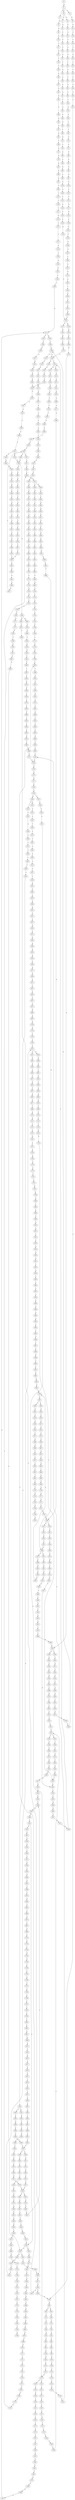 strict digraph  {
	S0 -> S1 [ label = G ];
	S1 -> S2 [ label = A ];
	S1 -> S3 [ label = C ];
	S1 -> S4 [ label = T ];
	S2 -> S5 [ label = G ];
	S3 -> S6 [ label = G ];
	S3 -> S7 [ label = A ];
	S4 -> S8 [ label = G ];
	S5 -> S9 [ label = G ];
	S6 -> S10 [ label = A ];
	S7 -> S11 [ label = A ];
	S8 -> S12 [ label = G ];
	S9 -> S13 [ label = G ];
	S10 -> S14 [ label = G ];
	S11 -> S15 [ label = C ];
	S12 -> S16 [ label = C ];
	S13 -> S17 [ label = T ];
	S14 -> S18 [ label = C ];
	S15 -> S19 [ label = C ];
	S16 -> S20 [ label = C ];
	S17 -> S21 [ label = G ];
	S18 -> S22 [ label = A ];
	S19 -> S23 [ label = C ];
	S20 -> S24 [ label = C ];
	S21 -> S25 [ label = T ];
	S22 -> S26 [ label = G ];
	S23 -> S27 [ label = G ];
	S24 -> S28 [ label = G ];
	S25 -> S29 [ label = T ];
	S26 -> S30 [ label = T ];
	S27 -> S31 [ label = T ];
	S28 -> S32 [ label = T ];
	S29 -> S33 [ label = C ];
	S30 -> S34 [ label = G ];
	S31 -> S35 [ label = A ];
	S32 -> S36 [ label = C ];
	S33 -> S37 [ label = C ];
	S34 -> S38 [ label = C ];
	S35 -> S39 [ label = C ];
	S36 -> S40 [ label = C ];
	S37 -> S41 [ label = A ];
	S38 -> S42 [ label = A ];
	S39 -> S43 [ label = A ];
	S40 -> S44 [ label = A ];
	S41 -> S45 [ label = G ];
	S42 -> S46 [ label = A ];
	S43 -> S47 [ label = G ];
	S44 -> S48 [ label = G ];
	S45 -> S49 [ label = C ];
	S46 -> S50 [ label = C ];
	S47 -> S51 [ label = C ];
	S48 -> S52 [ label = T ];
	S49 -> S53 [ label = A ];
	S50 -> S54 [ label = A ];
	S51 -> S55 [ label = A ];
	S52 -> S56 [ label = A ];
	S53 -> S57 [ label = G ];
	S54 -> S58 [ label = G ];
	S55 -> S59 [ label = G ];
	S56 -> S60 [ label = G ];
	S57 -> S61 [ label = A ];
	S58 -> S62 [ label = C ];
	S59 -> S63 [ label = G ];
	S60 -> S64 [ label = G ];
	S60 -> S65 [ label = C ];
	S61 -> S66 [ label = T ];
	S62 -> S67 [ label = T ];
	S63 -> S68 [ label = T ];
	S64 -> S69 [ label = G ];
	S65 -> S70 [ label = T ];
	S66 -> S71 [ label = A ];
	S67 -> S72 [ label = A ];
	S68 -> S73 [ label = G ];
	S69 -> S74 [ label = T ];
	S70 -> S75 [ label = C ];
	S71 -> S76 [ label = A ];
	S72 -> S77 [ label = C ];
	S73 -> S78 [ label = C ];
	S74 -> S79 [ label = C ];
	S75 -> S80 [ label = C ];
	S76 -> S81 [ label = A ];
	S77 -> S82 [ label = G ];
	S78 -> S83 [ label = A ];
	S79 -> S84 [ label = A ];
	S80 -> S85 [ label = A ];
	S81 -> S86 [ label = A ];
	S82 -> S87 [ label = A ];
	S83 -> S88 [ label = C ];
	S84 -> S89 [ label = C ];
	S85 -> S90 [ label = C ];
	S86 -> S91 [ label = A ];
	S87 -> S92 [ label = G ];
	S88 -> S93 [ label = G ];
	S89 -> S94 [ label = T ];
	S90 -> S95 [ label = C ];
	S91 -> S96 [ label = C ];
	S92 -> S97 [ label = A ];
	S93 -> S98 [ label = C ];
	S94 -> S99 [ label = C ];
	S95 -> S100 [ label = G ];
	S96 -> S101 [ label = T ];
	S97 -> S102 [ label = A ];
	S98 -> S103 [ label = G ];
	S99 -> S104 [ label = G ];
	S100 -> S105 [ label = G ];
	S101 -> S106 [ label = T ];
	S102 -> S107 [ label = C ];
	S103 -> S108 [ label = G ];
	S104 -> S109 [ label = C ];
	S105 -> S110 [ label = A ];
	S106 -> S111 [ label = T ];
	S107 -> S112 [ label = T ];
	S108 -> S113 [ label = T ];
	S109 -> S114 [ label = T ];
	S110 -> S115 [ label = C ];
	S111 -> S116 [ label = G ];
	S112 -> S117 [ label = G ];
	S113 -> S118 [ label = G ];
	S114 -> S119 [ label = T ];
	S115 -> S120 [ label = G ];
	S116 -> S121 [ label = C ];
	S117 -> S122 [ label = G ];
	S118 -> S123 [ label = C ];
	S119 -> S124 [ label = C ];
	S120 -> S125 [ label = C ];
	S120 -> S126 [ label = T ];
	S121 -> S127 [ label = C ];
	S122 -> S128 [ label = C ];
	S123 -> S129 [ label = C ];
	S124 -> S130 [ label = A ];
	S125 -> S131 [ label = C ];
	S126 -> S132 [ label = C ];
	S127 -> S133 [ label = G ];
	S128 -> S134 [ label = G ];
	S129 -> S135 [ label = G ];
	S130 -> S136 [ label = T ];
	S131 -> S137 [ label = C ];
	S132 -> S138 [ label = G ];
	S133 -> S139 [ label = T ];
	S134 -> S140 [ label = C ];
	S135 -> S141 [ label = C ];
	S136 -> S142 [ label = C ];
	S137 -> S143 [ label = A ];
	S138 -> S144 [ label = T ];
	S139 -> S145 [ label = A ];
	S140 -> S146 [ label = A ];
	S141 -> S147 [ label = C ];
	S141 -> S148 [ label = A ];
	S142 -> S149 [ label = C ];
	S143 -> S150 [ label = T ];
	S144 -> S151 [ label = G ];
	S145 -> S152 [ label = G ];
	S146 -> S153 [ label = G ];
	S147 -> S154 [ label = G ];
	S148 -> S155 [ label = A ];
	S149 -> S156 [ label = A ];
	S150 -> S157 [ label = C ];
	S151 -> S158 [ label = A ];
	S152 -> S159 [ label = C ];
	S153 -> S160 [ label = C ];
	S154 -> S161 [ label = G ];
	S155 -> S162 [ label = C ];
	S156 -> S163 [ label = G ];
	S157 -> S164 [ label = G ];
	S158 -> S165 [ label = C ];
	S159 -> S166 [ label = C ];
	S160 -> S167 [ label = G ];
	S161 -> S168 [ label = T ];
	S162 -> S169 [ label = C ];
	S163 -> S170 [ label = A ];
	S164 -> S171 [ label = T ];
	S165 -> S172 [ label = C ];
	S166 -> S173 [ label = G ];
	S167 -> S174 [ label = G ];
	S168 -> S175 [ label = G ];
	S169 -> S176 [ label = A ];
	S170 -> S177 [ label = A ];
	S171 -> S178 [ label = C ];
	S172 -> S179 [ label = G ];
	S173 -> S180 [ label = G ];
	S173 -> S181 [ label = C ];
	S174 -> S182 [ label = G ];
	S175 -> S183 [ label = G ];
	S176 -> S184 [ label = G ];
	S177 -> S185 [ label = C ];
	S178 -> S186 [ label = C ];
	S179 -> S187 [ label = G ];
	S180 -> S188 [ label = T ];
	S181 -> S189 [ label = T ];
	S182 -> S190 [ label = T ];
	S183 -> S191 [ label = T ];
	S183 -> S192 [ label = A ];
	S184 -> S193 [ label = A ];
	S184 -> S194 [ label = T ];
	S185 -> S195 [ label = C ];
	S186 -> S196 [ label = T ];
	S187 -> S197 [ label = T ];
	S188 -> S198 [ label = G ];
	S189 -> S199 [ label = G ];
	S190 -> S200 [ label = G ];
	S191 -> S201 [ label = G ];
	S191 -> S202 [ label = T ];
	S192 -> S203 [ label = A ];
	S193 -> S204 [ label = A ];
	S194 -> S205 [ label = C ];
	S195 -> S206 [ label = A ];
	S195 -> S207 [ label = G ];
	S196 -> S208 [ label = C ];
	S197 -> S209 [ label = C ];
	S198 -> S210 [ label = A ];
	S198 -> S183 [ label = G ];
	S199 -> S211 [ label = G ];
	S200 -> S212 [ label = C ];
	S201 -> S213 [ label = G ];
	S202 -> S214 [ label = A ];
	S203 -> S215 [ label = G ];
	S204 -> S216 [ label = C ];
	S205 -> S217 [ label = G ];
	S206 -> S218 [ label = G ];
	S206 -> S219 [ label = C ];
	S207 -> S220 [ label = G ];
	S208 -> S221 [ label = T ];
	S209 -> S222 [ label = G ];
	S210 -> S223 [ label = C ];
	S211 -> S224 [ label = A ];
	S212 -> S225 [ label = C ];
	S213 -> S226 [ label = A ];
	S214 -> S227 [ label = G ];
	S215 -> S228 [ label = A ];
	S216 -> S229 [ label = A ];
	S217 -> S230 [ label = C ];
	S218 -> S231 [ label = A ];
	S219 -> S232 [ label = C ];
	S220 -> S233 [ label = A ];
	S221 -> S234 [ label = T ];
	S221 -> S235 [ label = G ];
	S222 -> S236 [ label = C ];
	S223 -> S237 [ label = G ];
	S224 -> S238 [ label = A ];
	S225 -> S239 [ label = G ];
	S226 -> S240 [ label = A ];
	S227 -> S241 [ label = A ];
	S228 -> S242 [ label = A ];
	S229 -> S243 [ label = G ];
	S230 -> S244 [ label = G ];
	S231 -> S245 [ label = C ];
	S232 -> S246 [ label = A ];
	S233 -> S247 [ label = C ];
	S234 -> S248 [ label = C ];
	S235 -> S249 [ label = T ];
	S236 -> S250 [ label = G ];
	S237 -> S251 [ label = T ];
	S238 -> S252 [ label = G ];
	S239 -> S141 [ label = C ];
	S240 -> S253 [ label = C ];
	S241 -> S254 [ label = A ];
	S242 -> S255 [ label = C ];
	S243 -> S256 [ label = C ];
	S244 -> S257 [ label = C ];
	S245 -> S258 [ label = T ];
	S246 -> S259 [ label = C ];
	S247 -> S120 [ label = G ];
	S248 -> S260 [ label = T ];
	S249 -> S261 [ label = C ];
	S250 -> S262 [ label = T ];
	S251 -> S263 [ label = G ];
	S252 -> S264 [ label = A ];
	S253 -> S265 [ label = C ];
	S254 -> S266 [ label = G ];
	S255 -> S267 [ label = G ];
	S256 -> S268 [ label = C ];
	S257 -> S269 [ label = A ];
	S258 -> S270 [ label = C ];
	S259 -> S271 [ label = C ];
	S260 -> S272 [ label = C ];
	S261 -> S273 [ label = G ];
	S262 -> S274 [ label = A ];
	S263 -> S275 [ label = G ];
	S264 -> S242 [ label = A ];
	S265 -> S276 [ label = T ];
	S266 -> S277 [ label = G ];
	S267 -> S278 [ label = G ];
	S268 -> S279 [ label = G ];
	S269 -> S280 [ label = G ];
	S270 -> S281 [ label = C ];
	S271 -> S282 [ label = C ];
	S272 -> S283 [ label = G ];
	S273 -> S284 [ label = T ];
	S274 -> S285 [ label = G ];
	S275 -> S286 [ label = G ];
	S276 -> S287 [ label = C ];
	S277 -> S288 [ label = G ];
	S278 -> S289 [ label = C ];
	S279 -> S290 [ label = T ];
	S280 -> S291 [ label = C ];
	S281 -> S292 [ label = C ];
	S282 -> S293 [ label = C ];
	S283 -> S294 [ label = G ];
	S284 -> S295 [ label = G ];
	S285 -> S296 [ label = C ];
	S286 -> S297 [ label = T ];
	S287 -> S298 [ label = G ];
	S288 -> S299 [ label = G ];
	S289 -> S300 [ label = A ];
	S290 -> S301 [ label = C ];
	S291 -> S302 [ label = C ];
	S292 -> S303 [ label = A ];
	S293 -> S304 [ label = T ];
	S294 -> S305 [ label = A ];
	S295 -> S306 [ label = G ];
	S296 -> S307 [ label = C ];
	S297 -> S308 [ label = A ];
	S298 -> S309 [ label = G ];
	S299 -> S310 [ label = T ];
	S299 -> S311 [ label = G ];
	S300 -> S312 [ label = C ];
	S301 -> S313 [ label = C ];
	S302 -> S314 [ label = G ];
	S303 -> S315 [ label = T ];
	S304 -> S316 [ label = T ];
	S305 -> S317 [ label = G ];
	S306 -> S318 [ label = T ];
	S307 -> S173 [ label = G ];
	S308 -> S319 [ label = C ];
	S309 -> S320 [ label = C ];
	S310 -> S321 [ label = C ];
	S311 -> S322 [ label = T ];
	S312 -> S323 [ label = C ];
	S312 -> S324 [ label = T ];
	S313 -> S325 [ label = T ];
	S314 -> S326 [ label = G ];
	S315 -> S327 [ label = C ];
	S316 -> S328 [ label = C ];
	S317 -> S329 [ label = A ];
	S318 -> S330 [ label = A ];
	S319 -> S331 [ label = T ];
	S320 -> S332 [ label = A ];
	S321 -> S333 [ label = T ];
	S322 -> S334 [ label = C ];
	S323 -> S335 [ label = G ];
	S324 -> S336 [ label = G ];
	S325 -> S337 [ label = C ];
	S326 -> S338 [ label = T ];
	S327 -> S339 [ label = T ];
	S328 -> S340 [ label = C ];
	S328 -> S341 [ label = G ];
	S329 -> S342 [ label = G ];
	S330 -> S343 [ label = C ];
	S331 -> S344 [ label = A ];
	S332 -> S345 [ label = C ];
	S333 -> S346 [ label = C ];
	S334 -> S347 [ label = C ];
	S335 -> S348 [ label = A ];
	S335 -> S349 [ label = G ];
	S336 -> S350 [ label = G ];
	S337 -> S221 [ label = T ];
	S338 -> S198 [ label = G ];
	S339 -> S351 [ label = G ];
	S340 -> S352 [ label = T ];
	S341 -> S353 [ label = A ];
	S342 -> S354 [ label = G ];
	S343 -> S355 [ label = C ];
	S344 -> S356 [ label = T ];
	S345 -> S357 [ label = G ];
	S345 -> S358 [ label = C ];
	S346 -> S359 [ label = T ];
	S347 -> S360 [ label = G ];
	S348 -> S361 [ label = G ];
	S348 -> S362 [ label = A ];
	S349 -> S363 [ label = G ];
	S350 -> S364 [ label = G ];
	S351 -> S365 [ label = C ];
	S352 -> S366 [ label = G ];
	S353 -> S367 [ label = T ];
	S354 -> S368 [ label = T ];
	S355 -> S369 [ label = G ];
	S356 -> S370 [ label = T ];
	S357 -> S371 [ label = C ];
	S358 -> S335 [ label = G ];
	S359 -> S372 [ label = C ];
	S360 -> S373 [ label = C ];
	S360 -> S374 [ label = T ];
	S361 -> S375 [ label = T ];
	S362 -> S376 [ label = T ];
	S363 -> S377 [ label = A ];
	S364 -> S378 [ label = A ];
	S365 -> S379 [ label = C ];
	S366 -> S380 [ label = T ];
	S367 -> S381 [ label = C ];
	S368 -> S382 [ label = C ];
	S369 -> S383 [ label = G ];
	S370 -> S384 [ label = G ];
	S371 -> S385 [ label = G ];
	S372 -> S386 [ label = G ];
	S373 -> S387 [ label = C ];
	S374 -> S388 [ label = C ];
	S375 -> S389 [ label = C ];
	S376 -> S390 [ label = G ];
	S377 -> S391 [ label = A ];
	S378 -> S392 [ label = A ];
	S379 -> S393 [ label = A ];
	S380 -> S394 [ label = C ];
	S381 -> S395 [ label = G ];
	S382 -> S396 [ label = C ];
	S383 -> S397 [ label = T ];
	S384 -> S398 [ label = G ];
	S385 -> S399 [ label = C ];
	S386 -> S400 [ label = T ];
	S387 -> S401 [ label = G ];
	S388 -> S402 [ label = G ];
	S389 -> S403 [ label = C ];
	S390 -> S404 [ label = T ];
	S391 -> S405 [ label = T ];
	S392 -> S406 [ label = C ];
	S393 -> S407 [ label = G ];
	S394 -> S408 [ label = C ];
	S395 -> S409 [ label = T ];
	S396 -> S410 [ label = C ];
	S397 -> S411 [ label = G ];
	S398 -> S412 [ label = A ];
	S399 -> S413 [ label = G ];
	S400 -> S414 [ label = G ];
	S401 -> S415 [ label = G ];
	S402 -> S416 [ label = G ];
	S403 -> S417 [ label = A ];
	S404 -> S418 [ label = A ];
	S405 -> S419 [ label = T ];
	S406 -> S420 [ label = T ];
	S407 -> S421 [ label = T ];
	S408 -> S422 [ label = T ];
	S409 -> S423 [ label = T ];
	S410 -> S424 [ label = A ];
	S410 -> S425 [ label = G ];
	S411 -> S426 [ label = G ];
	S412 -> S427 [ label = A ];
	S413 -> S428 [ label = C ];
	S413 -> S429 [ label = G ];
	S414 -> S430 [ label = G ];
	S415 -> S431 [ label = A ];
	S416 -> S432 [ label = A ];
	S417 -> S433 [ label = G ];
	S418 -> S434 [ label = G ];
	S419 -> S435 [ label = G ];
	S420 -> S436 [ label = G ];
	S421 -> S437 [ label = C ];
	S422 -> S438 [ label = A ];
	S422 -> S439 [ label = T ];
	S423 -> S440 [ label = T ];
	S424 -> S441 [ label = G ];
	S425 -> S442 [ label = G ];
	S425 -> S443 [ label = A ];
	S426 -> S191 [ label = T ];
	S427 -> S444 [ label = C ];
	S428 -> S445 [ label = G ];
	S429 -> S446 [ label = C ];
	S430 -> S447 [ label = T ];
	S431 -> S448 [ label = A ];
	S432 -> S449 [ label = A ];
	S433 -> S450 [ label = T ];
	S433 -> S451 [ label = C ];
	S434 -> S452 [ label = T ];
	S435 -> S453 [ label = A ];
	S436 -> S454 [ label = G ];
	S437 -> S455 [ label = G ];
	S438 -> S456 [ label = C ];
	S439 -> S457 [ label = G ];
	S440 -> S458 [ label = G ];
	S441 -> S459 [ label = A ];
	S442 -> S460 [ label = A ];
	S443 -> S461 [ label = G ];
	S443 -> S462 [ label = A ];
	S444 -> S463 [ label = G ];
	S445 -> S464 [ label = T ];
	S446 -> S465 [ label = T ];
	S447 -> S330 [ label = A ];
	S448 -> S466 [ label = C ];
	S449 -> S467 [ label = C ];
	S450 -> S56 [ label = A ];
	S451 -> S468 [ label = T ];
	S452 -> S469 [ label = T ];
	S453 -> S470 [ label = A ];
	S454 -> S471 [ label = A ];
	S455 -> S472 [ label = T ];
	S456 -> S473 [ label = T ];
	S457 -> S474 [ label = T ];
	S458 -> S475 [ label = T ];
	S459 -> S476 [ label = G ];
	S460 -> S477 [ label = G ];
	S461 -> S478 [ label = T ];
	S462 -> S479 [ label = G ];
	S463 -> S480 [ label = G ];
	S464 -> S481 [ label = C ];
	S465 -> S482 [ label = G ];
	S466 -> S483 [ label = T ];
	S467 -> S484 [ label = A ];
	S467 -> S485 [ label = T ];
	S468 -> S486 [ label = T ];
	S469 -> S487 [ label = T ];
	S470 -> S488 [ label = C ];
	S471 -> S489 [ label = C ];
	S472 -> S490 [ label = A ];
	S473 -> S491 [ label = A ];
	S474 -> S492 [ label = A ];
	S475 -> S493 [ label = A ];
	S476 -> S494 [ label = C ];
	S477 -> S495 [ label = G ];
	S478 -> S496 [ label = C ];
	S479 -> S497 [ label = T ];
	S480 -> S498 [ label = T ];
	S481 -> S499 [ label = G ];
	S482 -> S500 [ label = G ];
	S483 -> S501 [ label = G ];
	S484 -> S502 [ label = G ];
	S485 -> S503 [ label = A ];
	S486 -> S504 [ label = C ];
	S487 -> S505 [ label = C ];
	S488 -> S506 [ label = C ];
	S489 -> S507 [ label = C ];
	S490 -> S508 [ label = A ];
	S491 -> S509 [ label = C ];
	S492 -> S510 [ label = G ];
	S493 -> S511 [ label = G ];
	S494 -> S512 [ label = C ];
	S495 -> S513 [ label = C ];
	S496 -> S403 [ label = C ];
	S497 -> S514 [ label = C ];
	S498 -> S515 [ label = A ];
	S499 -> S516 [ label = A ];
	S500 -> S517 [ label = A ];
	S501 -> S518 [ label = C ];
	S502 -> S519 [ label = G ];
	S503 -> S520 [ label = C ];
	S504 -> S521 [ label = A ];
	S505 -> S522 [ label = A ];
	S506 -> S523 [ label = C ];
	S507 -> S524 [ label = C ];
	S508 -> S525 [ label = G ];
	S509 -> S526 [ label = C ];
	S510 -> S527 [ label = G ];
	S511 -> S528 [ label = G ];
	S512 -> S529 [ label = A ];
	S513 -> S530 [ label = G ];
	S514 -> S531 [ label = G ];
	S515 -> S532 [ label = C ];
	S516 -> S533 [ label = C ];
	S517 -> S534 [ label = A ];
	S518 -> S535 [ label = A ];
	S519 -> S536 [ label = A ];
	S520 -> S537 [ label = A ];
	S521 -> S538 [ label = C ];
	S522 -> S539 [ label = C ];
	S523 -> S540 [ label = G ];
	S524 -> S541 [ label = G ];
	S525 -> S542 [ label = A ];
	S526 -> S543 [ label = A ];
	S527 -> S544 [ label = A ];
	S528 -> S544 [ label = A ];
	S529 -> S545 [ label = C ];
	S530 -> S546 [ label = T ];
	S531 -> S547 [ label = C ];
	S531 -> S548 [ label = A ];
	S532 -> S549 [ label = G ];
	S533 -> S550 [ label = G ];
	S534 -> S551 [ label = T ];
	S535 -> S552 [ label = A ];
	S536 -> S553 [ label = A ];
	S537 -> S554 [ label = A ];
	S538 -> S555 [ label = G ];
	S539 -> S556 [ label = T ];
	S540 -> S557 [ label = T ];
	S541 -> S558 [ label = T ];
	S542 -> S559 [ label = C ];
	S543 -> S560 [ label = G ];
	S544 -> S561 [ label = G ];
	S544 -> S562 [ label = A ];
	S545 -> S563 [ label = G ];
	S546 -> S564 [ label = G ];
	S547 -> S565 [ label = G ];
	S548 -> S566 [ label = G ];
	S549 -> S567 [ label = A ];
	S550 -> S568 [ label = C ];
	S551 -> S569 [ label = G ];
	S552 -> S570 [ label = C ];
	S553 -> S571 [ label = T ];
	S554 -> S572 [ label = C ];
	S555 -> S573 [ label = C ];
	S556 -> S574 [ label = C ];
	S557 -> S575 [ label = C ];
	S558 -> S576 [ label = C ];
	S559 -> S577 [ label = G ];
	S560 -> S578 [ label = G ];
	S561 -> S579 [ label = A ];
	S562 -> S580 [ label = A ];
	S563 -> S581 [ label = G ];
	S564 -> S582 [ label = G ];
	S565 -> S583 [ label = G ];
	S566 -> S584 [ label = G ];
	S567 -> S585 [ label = A ];
	S568 -> S586 [ label = G ];
	S569 -> S587 [ label = G ];
	S570 -> S588 [ label = C ];
	S571 -> S589 [ label = A ];
	S572 -> S590 [ label = G ];
	S573 -> S591 [ label = C ];
	S574 -> S592 [ label = C ];
	S575 -> S593 [ label = T ];
	S576 -> S593 [ label = T ];
	S577 -> S594 [ label = G ];
	S578 -> S595 [ label = A ];
	S579 -> S596 [ label = G ];
	S580 -> S597 [ label = G ];
	S581 -> S598 [ label = T ];
	S582 -> S599 [ label = T ];
	S583 -> S600 [ label = C ];
	S584 -> S601 [ label = T ];
	S585 -> S602 [ label = G ];
	S586 -> S603 [ label = C ];
	S587 -> S604 [ label = G ];
	S588 -> S605 [ label = A ];
	S589 -> S606 [ label = G ];
	S590 -> S607 [ label = A ];
	S591 -> S608 [ label = C ];
	S592 -> S609 [ label = T ];
	S593 -> S610 [ label = C ];
	S594 -> S611 [ label = C ];
	S595 -> S612 [ label = G ];
	S596 -> S613 [ label = G ];
	S597 -> S614 [ label = G ];
	S598 -> S615 [ label = T ];
	S599 -> S616 [ label = A ];
	S600 -> S617 [ label = T ];
	S601 -> S618 [ label = A ];
	S602 -> S619 [ label = A ];
	S603 -> S620 [ label = C ];
	S604 -> S621 [ label = G ];
	S605 -> S184 [ label = G ];
	S606 -> S622 [ label = T ];
	S607 -> S623 [ label = A ];
	S608 -> S624 [ label = T ];
	S609 -> S625 [ label = T ];
	S610 -> S626 [ label = G ];
	S611 -> S627 [ label = T ];
	S612 -> S628 [ label = A ];
	S613 -> S368 [ label = T ];
	S614 -> S629 [ label = T ];
	S615 -> S630 [ label = A ];
	S616 -> S631 [ label = T ];
	S617 -> S632 [ label = A ];
	S618 -> S633 [ label = T ];
	S619 -> S634 [ label = A ];
	S620 -> S635 [ label = T ];
	S621 -> S636 [ label = T ];
	S622 -> S637 [ label = C ];
	S623 -> S638 [ label = A ];
	S624 -> S639 [ label = T ];
	S625 -> S640 [ label = T ];
	S626 -> S641 [ label = G ];
	S627 -> S642 [ label = C ];
	S628 -> S643 [ label = G ];
	S629 -> S644 [ label = C ];
	S630 -> S645 [ label = C ];
	S631 -> S646 [ label = G ];
	S632 -> S647 [ label = T ];
	S633 -> S648 [ label = A ];
	S634 -> S649 [ label = G ];
	S635 -> S650 [ label = C ];
	S636 -> S651 [ label = C ];
	S637 -> S652 [ label = T ];
	S638 -> S653 [ label = A ];
	S639 -> S654 [ label = C ];
	S640 -> S655 [ label = C ];
	S641 -> S656 [ label = C ];
	S642 -> S657 [ label = T ];
	S643 -> S658 [ label = T ];
	S644 -> S659 [ label = C ];
	S645 -> S660 [ label = T ];
	S646 -> S661 [ label = A ];
	S647 -> S662 [ label = A ];
	S648 -> S663 [ label = A ];
	S649 -> S664 [ label = T ];
	S650 -> S665 [ label = G ];
	S651 -> S666 [ label = C ];
	S652 -> S667 [ label = C ];
	S653 -> S668 [ label = C ];
	S654 -> S669 [ label = A ];
	S655 -> S670 [ label = A ];
	S656 -> S671 [ label = A ];
	S657 -> S672 [ label = C ];
	S658 -> S673 [ label = C ];
	S659 -> S674 [ label = C ];
	S660 -> S675 [ label = G ];
	S661 -> S676 [ label = G ];
	S662 -> S677 [ label = G ];
	S663 -> S678 [ label = G ];
	S664 -> S679 [ label = G ];
	S665 -> S680 [ label = G ];
	S666 -> S360 [ label = G ];
	S667 -> S681 [ label = T ];
	S668 -> S682 [ label = A ];
	S669 -> S683 [ label = T ];
	S670 -> S684 [ label = T ];
	S671 -> S345 [ label = C ];
	S672 -> S685 [ label = G ];
	S673 -> S686 [ label = A ];
	S674 -> S425 [ label = G ];
	S675 -> S687 [ label = C ];
	S676 -> S688 [ label = C ];
	S677 -> S689 [ label = T ];
	S678 -> S690 [ label = T ];
	S679 -> S691 [ label = T ];
	S680 -> S692 [ label = G ];
	S681 -> S693 [ label = C ];
	S682 -> S694 [ label = G ];
	S683 -> S695 [ label = C ];
	S684 -> S696 [ label = C ];
	S685 -> S697 [ label = A ];
	S686 -> S698 [ label = G ];
	S687 -> S699 [ label = A ];
	S688 -> S700 [ label = G ];
	S689 -> S701 [ label = A ];
	S690 -> S702 [ label = C ];
	S691 -> S703 [ label = C ];
	S692 -> S704 [ label = C ];
	S693 -> S705 [ label = T ];
	S694 -> S706 [ label = A ];
	S695 -> S149 [ label = C ];
	S696 -> S707 [ label = C ];
	S697 -> S708 [ label = A ];
	S698 -> S709 [ label = G ];
	S699 -> S710 [ label = G ];
	S700 -> S711 [ label = G ];
	S701 -> S712 [ label = G ];
	S702 -> S713 [ label = G ];
	S703 -> S714 [ label = C ];
	S704 -> S715 [ label = T ];
	S705 -> S716 [ label = G ];
	S706 -> S717 [ label = A ];
	S707 -> S156 [ label = A ];
	S708 -> S718 [ label = G ];
	S709 -> S719 [ label = A ];
	S710 -> S720 [ label = A ];
	S711 -> S721 [ label = T ];
	S712 -> S722 [ label = C ];
	S713 -> S723 [ label = T ];
	S714 -> S724 [ label = T ];
	S715 -> S725 [ label = C ];
	S716 -> S726 [ label = A ];
	S717 -> S727 [ label = G ];
	S718 -> S728 [ label = T ];
	S719 -> S729 [ label = C ];
	S720 -> S730 [ label = C ];
	S721 -> S731 [ label = C ];
	S722 -> S732 [ label = C ];
	S723 -> S733 [ label = G ];
	S724 -> S734 [ label = G ];
	S725 -> S735 [ label = A ];
	S726 -> S736 [ label = G ];
	S727 -> S737 [ label = G ];
	S728 -> S738 [ label = C ];
	S729 -> S739 [ label = C ];
	S730 -> S740 [ label = G ];
	S731 -> S741 [ label = G ];
	S732 -> S742 [ label = G ];
	S733 -> S743 [ label = G ];
	S734 -> S744 [ label = G ];
	S735 -> S745 [ label = C ];
	S736 -> S746 [ label = T ];
	S737 -> S747 [ label = G ];
	S738 -> S531 [ label = G ];
	S739 -> S748 [ label = A ];
	S740 -> S749 [ label = G ];
	S741 -> S750 [ label = C ];
	S742 -> S751 [ label = A ];
	S743 -> S318 [ label = T ];
	S744 -> S752 [ label = C ];
	S745 -> S753 [ label = G ];
	S746 -> S754 [ label = A ];
	S747 -> S299 [ label = G ];
	S748 -> S755 [ label = G ];
	S749 -> S756 [ label = A ];
	S750 -> S757 [ label = A ];
	S751 -> S758 [ label = A ];
	S752 -> S759 [ label = C ];
	S753 -> S760 [ label = T ];
	S755 -> S761 [ label = T ];
	S756 -> S762 [ label = C ];
	S757 -> S763 [ label = C ];
	S758 -> S764 [ label = A ];
	S759 -> S765 [ label = T ];
	S760 -> S766 [ label = C ];
	S761 -> S767 [ label = C ];
	S762 -> S768 [ label = A ];
	S763 -> S769 [ label = G ];
	S764 -> S770 [ label = C ];
	S765 -> S771 [ label = G ];
	S766 -> S772 [ label = C ];
	S767 -> S773 [ label = T ];
	S768 -> S774 [ label = C ];
	S769 -> S775 [ label = C ];
	S770 -> S776 [ label = C ];
	S771 -> S777 [ label = G ];
	S772 -> S778 [ label = A ];
	S773 -> S779 [ label = C ];
	S774 -> S780 [ label = A ];
	S775 -> S781 [ label = G ];
	S776 -> S782 [ label = C ];
	S777 -> S783 [ label = G ];
	S778 -> S784 [ label = G ];
	S779 -> S785 [ label = T ];
	S780 -> S786 [ label = C ];
	S781 -> S399 [ label = C ];
	S782 -> S787 [ label = C ];
	S783 -> S788 [ label = T ];
	S784 -> S789 [ label = C ];
	S785 -> S790 [ label = G ];
	S786 -> S791 [ label = C ];
	S787 -> S792 [ label = G ];
	S788 -> S793 [ label = C ];
	S789 -> S468 [ label = T ];
	S790 -> S794 [ label = T ];
	S791 -> S795 [ label = T ];
	S792 -> S796 [ label = A ];
	S793 -> S797 [ label = C ];
	S794 -> S798 [ label = A ];
	S795 -> S799 [ label = C ];
	S796 -> S800 [ label = C ];
	S797 -> S801 [ label = C ];
	S799 -> S802 [ label = T ];
	S800 -> S803 [ label = T ];
	S801 -> S804 [ label = G ];
	S802 -> S805 [ label = A ];
	S803 -> S806 [ label = A ];
	S804 -> S443 [ label = A ];
	S805 -> S807 [ label = G ];
	S806 -> S808 [ label = G ];
	S807 -> S809 [ label = A ];
	S808 -> S810 [ label = A ];
	S809 -> S811 [ label = A ];
	S810 -> S812 [ label = A ];
	S811 -> S813 [ label = C ];
	S812 -> S814 [ label = T ];
	S813 -> S815 [ label = G ];
	S814 -> S816 [ label = C ];
	S815 -> S817 [ label = A ];
	S816 -> S818 [ label = G ];
	S817 -> S819 [ label = G ];
	S818 -> S820 [ label = G ];
	S819 -> S821 [ label = G ];
	S820 -> S822 [ label = G ];
	S821 -> S823 [ label = T ];
	S822 -> S824 [ label = T ];
	S823 -> S825 [ label = G ];
	S824 -> S826 [ label = A ];
	S825 -> S827 [ label = T ];
	S826 -> S828 [ label = T ];
	S827 -> S829 [ label = C ];
	S828 -> S830 [ label = C ];
	S829 -> S831 [ label = C ];
	S830 -> S832 [ label = C ];
	S831 -> S833 [ label = C ];
	S832 -> S834 [ label = C ];
	S833 -> S835 [ label = T ];
	S834 -> S836 [ label = G ];
	S835 -> S837 [ label = G ];
	S836 -> S838 [ label = A ];
	S837 -> S839 [ label = T ];
	S838 -> S840 [ label = A ];
	S839 -> S841 [ label = C ];
	S840 -> S842 [ label = A ];
	S841 -> S843 [ label = C ];
	S842 -> S844 [ label = G ];
	S843 -> S422 [ label = T ];
	S844 -> S845 [ label = T ];
	S845 -> S846 [ label = G ];
	S846 -> S847 [ label = T ];
	S847 -> S848 [ label = C ];
	S848 -> S849 [ label = G ];
	S849 -> S850 [ label = T ];
	S850 -> S851 [ label = C ];
	S851 -> S852 [ label = G ];
	S852 -> S853 [ label = G ];
	S853 -> S854 [ label = A ];
	S854 -> S449 [ label = A ];
}
